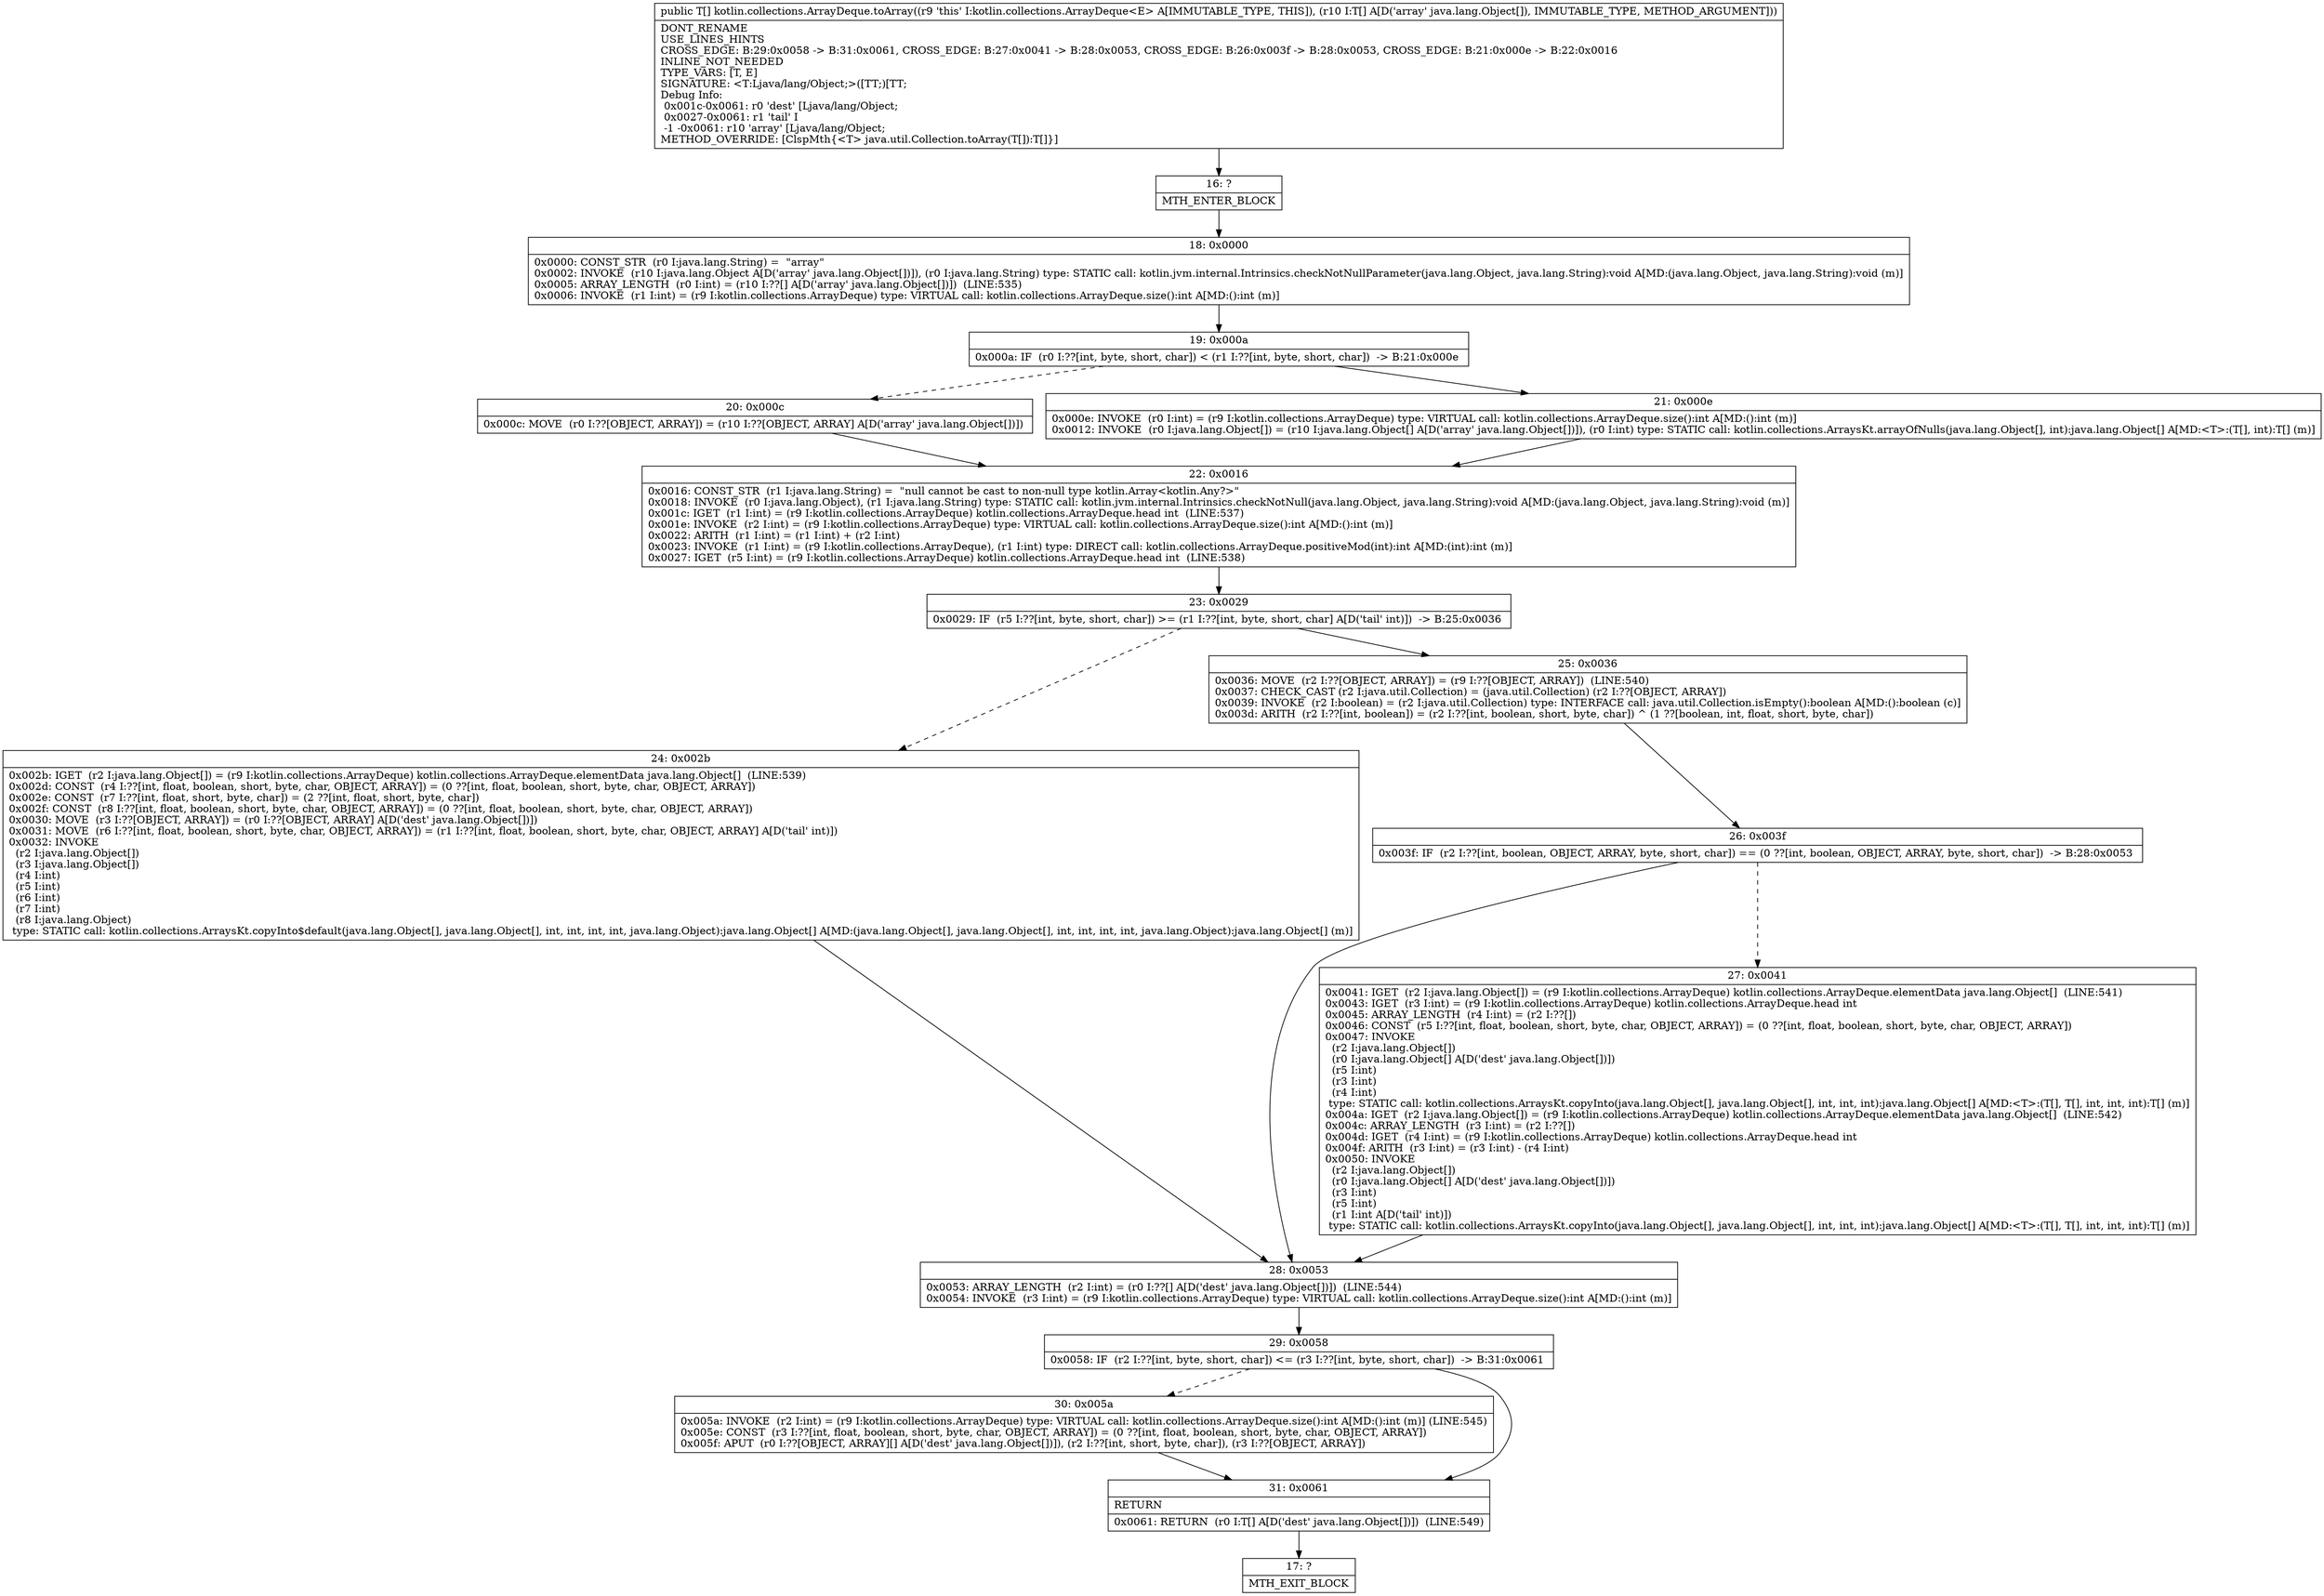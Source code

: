 digraph "CFG forkotlin.collections.ArrayDeque.toArray([Ljava\/lang\/Object;)[Ljava\/lang\/Object;" {
Node_16 [shape=record,label="{16\:\ ?|MTH_ENTER_BLOCK\l}"];
Node_18 [shape=record,label="{18\:\ 0x0000|0x0000: CONST_STR  (r0 I:java.lang.String) =  \"array\" \l0x0002: INVOKE  (r10 I:java.lang.Object A[D('array' java.lang.Object[])]), (r0 I:java.lang.String) type: STATIC call: kotlin.jvm.internal.Intrinsics.checkNotNullParameter(java.lang.Object, java.lang.String):void A[MD:(java.lang.Object, java.lang.String):void (m)]\l0x0005: ARRAY_LENGTH  (r0 I:int) = (r10 I:??[] A[D('array' java.lang.Object[])])  (LINE:535)\l0x0006: INVOKE  (r1 I:int) = (r9 I:kotlin.collections.ArrayDeque) type: VIRTUAL call: kotlin.collections.ArrayDeque.size():int A[MD:():int (m)]\l}"];
Node_19 [shape=record,label="{19\:\ 0x000a|0x000a: IF  (r0 I:??[int, byte, short, char]) \< (r1 I:??[int, byte, short, char])  \-\> B:21:0x000e \l}"];
Node_20 [shape=record,label="{20\:\ 0x000c|0x000c: MOVE  (r0 I:??[OBJECT, ARRAY]) = (r10 I:??[OBJECT, ARRAY] A[D('array' java.lang.Object[])]) \l}"];
Node_22 [shape=record,label="{22\:\ 0x0016|0x0016: CONST_STR  (r1 I:java.lang.String) =  \"null cannot be cast to non\-null type kotlin.Array\<kotlin.Any?\>\" \l0x0018: INVOKE  (r0 I:java.lang.Object), (r1 I:java.lang.String) type: STATIC call: kotlin.jvm.internal.Intrinsics.checkNotNull(java.lang.Object, java.lang.String):void A[MD:(java.lang.Object, java.lang.String):void (m)]\l0x001c: IGET  (r1 I:int) = (r9 I:kotlin.collections.ArrayDeque) kotlin.collections.ArrayDeque.head int  (LINE:537)\l0x001e: INVOKE  (r2 I:int) = (r9 I:kotlin.collections.ArrayDeque) type: VIRTUAL call: kotlin.collections.ArrayDeque.size():int A[MD:():int (m)]\l0x0022: ARITH  (r1 I:int) = (r1 I:int) + (r2 I:int) \l0x0023: INVOKE  (r1 I:int) = (r9 I:kotlin.collections.ArrayDeque), (r1 I:int) type: DIRECT call: kotlin.collections.ArrayDeque.positiveMod(int):int A[MD:(int):int (m)]\l0x0027: IGET  (r5 I:int) = (r9 I:kotlin.collections.ArrayDeque) kotlin.collections.ArrayDeque.head int  (LINE:538)\l}"];
Node_23 [shape=record,label="{23\:\ 0x0029|0x0029: IF  (r5 I:??[int, byte, short, char]) \>= (r1 I:??[int, byte, short, char] A[D('tail' int)])  \-\> B:25:0x0036 \l}"];
Node_24 [shape=record,label="{24\:\ 0x002b|0x002b: IGET  (r2 I:java.lang.Object[]) = (r9 I:kotlin.collections.ArrayDeque) kotlin.collections.ArrayDeque.elementData java.lang.Object[]  (LINE:539)\l0x002d: CONST  (r4 I:??[int, float, boolean, short, byte, char, OBJECT, ARRAY]) = (0 ??[int, float, boolean, short, byte, char, OBJECT, ARRAY]) \l0x002e: CONST  (r7 I:??[int, float, short, byte, char]) = (2 ??[int, float, short, byte, char]) \l0x002f: CONST  (r8 I:??[int, float, boolean, short, byte, char, OBJECT, ARRAY]) = (0 ??[int, float, boolean, short, byte, char, OBJECT, ARRAY]) \l0x0030: MOVE  (r3 I:??[OBJECT, ARRAY]) = (r0 I:??[OBJECT, ARRAY] A[D('dest' java.lang.Object[])]) \l0x0031: MOVE  (r6 I:??[int, float, boolean, short, byte, char, OBJECT, ARRAY]) = (r1 I:??[int, float, boolean, short, byte, char, OBJECT, ARRAY] A[D('tail' int)]) \l0x0032: INVOKE  \l  (r2 I:java.lang.Object[])\l  (r3 I:java.lang.Object[])\l  (r4 I:int)\l  (r5 I:int)\l  (r6 I:int)\l  (r7 I:int)\l  (r8 I:java.lang.Object)\l type: STATIC call: kotlin.collections.ArraysKt.copyInto$default(java.lang.Object[], java.lang.Object[], int, int, int, int, java.lang.Object):java.lang.Object[] A[MD:(java.lang.Object[], java.lang.Object[], int, int, int, int, java.lang.Object):java.lang.Object[] (m)]\l}"];
Node_28 [shape=record,label="{28\:\ 0x0053|0x0053: ARRAY_LENGTH  (r2 I:int) = (r0 I:??[] A[D('dest' java.lang.Object[])])  (LINE:544)\l0x0054: INVOKE  (r3 I:int) = (r9 I:kotlin.collections.ArrayDeque) type: VIRTUAL call: kotlin.collections.ArrayDeque.size():int A[MD:():int (m)]\l}"];
Node_29 [shape=record,label="{29\:\ 0x0058|0x0058: IF  (r2 I:??[int, byte, short, char]) \<= (r3 I:??[int, byte, short, char])  \-\> B:31:0x0061 \l}"];
Node_30 [shape=record,label="{30\:\ 0x005a|0x005a: INVOKE  (r2 I:int) = (r9 I:kotlin.collections.ArrayDeque) type: VIRTUAL call: kotlin.collections.ArrayDeque.size():int A[MD:():int (m)] (LINE:545)\l0x005e: CONST  (r3 I:??[int, float, boolean, short, byte, char, OBJECT, ARRAY]) = (0 ??[int, float, boolean, short, byte, char, OBJECT, ARRAY]) \l0x005f: APUT  (r0 I:??[OBJECT, ARRAY][] A[D('dest' java.lang.Object[])]), (r2 I:??[int, short, byte, char]), (r3 I:??[OBJECT, ARRAY]) \l}"];
Node_31 [shape=record,label="{31\:\ 0x0061|RETURN\l|0x0061: RETURN  (r0 I:T[] A[D('dest' java.lang.Object[])])  (LINE:549)\l}"];
Node_17 [shape=record,label="{17\:\ ?|MTH_EXIT_BLOCK\l}"];
Node_25 [shape=record,label="{25\:\ 0x0036|0x0036: MOVE  (r2 I:??[OBJECT, ARRAY]) = (r9 I:??[OBJECT, ARRAY])  (LINE:540)\l0x0037: CHECK_CAST (r2 I:java.util.Collection) = (java.util.Collection) (r2 I:??[OBJECT, ARRAY]) \l0x0039: INVOKE  (r2 I:boolean) = (r2 I:java.util.Collection) type: INTERFACE call: java.util.Collection.isEmpty():boolean A[MD:():boolean (c)]\l0x003d: ARITH  (r2 I:??[int, boolean]) = (r2 I:??[int, boolean, short, byte, char]) ^ (1 ??[boolean, int, float, short, byte, char]) \l}"];
Node_26 [shape=record,label="{26\:\ 0x003f|0x003f: IF  (r2 I:??[int, boolean, OBJECT, ARRAY, byte, short, char]) == (0 ??[int, boolean, OBJECT, ARRAY, byte, short, char])  \-\> B:28:0x0053 \l}"];
Node_27 [shape=record,label="{27\:\ 0x0041|0x0041: IGET  (r2 I:java.lang.Object[]) = (r9 I:kotlin.collections.ArrayDeque) kotlin.collections.ArrayDeque.elementData java.lang.Object[]  (LINE:541)\l0x0043: IGET  (r3 I:int) = (r9 I:kotlin.collections.ArrayDeque) kotlin.collections.ArrayDeque.head int \l0x0045: ARRAY_LENGTH  (r4 I:int) = (r2 I:??[]) \l0x0046: CONST  (r5 I:??[int, float, boolean, short, byte, char, OBJECT, ARRAY]) = (0 ??[int, float, boolean, short, byte, char, OBJECT, ARRAY]) \l0x0047: INVOKE  \l  (r2 I:java.lang.Object[])\l  (r0 I:java.lang.Object[] A[D('dest' java.lang.Object[])])\l  (r5 I:int)\l  (r3 I:int)\l  (r4 I:int)\l type: STATIC call: kotlin.collections.ArraysKt.copyInto(java.lang.Object[], java.lang.Object[], int, int, int):java.lang.Object[] A[MD:\<T\>:(T[], T[], int, int, int):T[] (m)]\l0x004a: IGET  (r2 I:java.lang.Object[]) = (r9 I:kotlin.collections.ArrayDeque) kotlin.collections.ArrayDeque.elementData java.lang.Object[]  (LINE:542)\l0x004c: ARRAY_LENGTH  (r3 I:int) = (r2 I:??[]) \l0x004d: IGET  (r4 I:int) = (r9 I:kotlin.collections.ArrayDeque) kotlin.collections.ArrayDeque.head int \l0x004f: ARITH  (r3 I:int) = (r3 I:int) \- (r4 I:int) \l0x0050: INVOKE  \l  (r2 I:java.lang.Object[])\l  (r0 I:java.lang.Object[] A[D('dest' java.lang.Object[])])\l  (r3 I:int)\l  (r5 I:int)\l  (r1 I:int A[D('tail' int)])\l type: STATIC call: kotlin.collections.ArraysKt.copyInto(java.lang.Object[], java.lang.Object[], int, int, int):java.lang.Object[] A[MD:\<T\>:(T[], T[], int, int, int):T[] (m)]\l}"];
Node_21 [shape=record,label="{21\:\ 0x000e|0x000e: INVOKE  (r0 I:int) = (r9 I:kotlin.collections.ArrayDeque) type: VIRTUAL call: kotlin.collections.ArrayDeque.size():int A[MD:():int (m)]\l0x0012: INVOKE  (r0 I:java.lang.Object[]) = (r10 I:java.lang.Object[] A[D('array' java.lang.Object[])]), (r0 I:int) type: STATIC call: kotlin.collections.ArraysKt.arrayOfNulls(java.lang.Object[], int):java.lang.Object[] A[MD:\<T\>:(T[], int):T[] (m)]\l}"];
MethodNode[shape=record,label="{public T[] kotlin.collections.ArrayDeque.toArray((r9 'this' I:kotlin.collections.ArrayDeque\<E\> A[IMMUTABLE_TYPE, THIS]), (r10 I:T[] A[D('array' java.lang.Object[]), IMMUTABLE_TYPE, METHOD_ARGUMENT]))  | DONT_RENAME\lUSE_LINES_HINTS\lCROSS_EDGE: B:29:0x0058 \-\> B:31:0x0061, CROSS_EDGE: B:27:0x0041 \-\> B:28:0x0053, CROSS_EDGE: B:26:0x003f \-\> B:28:0x0053, CROSS_EDGE: B:21:0x000e \-\> B:22:0x0016\lINLINE_NOT_NEEDED\lTYPE_VARS: [T, E]\lSIGNATURE: \<T:Ljava\/lang\/Object;\>([TT;)[TT;\lDebug Info:\l  0x001c\-0x0061: r0 'dest' [Ljava\/lang\/Object;\l  0x0027\-0x0061: r1 'tail' I\l  \-1 \-0x0061: r10 'array' [Ljava\/lang\/Object;\lMETHOD_OVERRIDE: [ClspMth\{\<T\> java.util.Collection.toArray(T[]):T[]\}]\l}"];
MethodNode -> Node_16;Node_16 -> Node_18;
Node_18 -> Node_19;
Node_19 -> Node_20[style=dashed];
Node_19 -> Node_21;
Node_20 -> Node_22;
Node_22 -> Node_23;
Node_23 -> Node_24[style=dashed];
Node_23 -> Node_25;
Node_24 -> Node_28;
Node_28 -> Node_29;
Node_29 -> Node_30[style=dashed];
Node_29 -> Node_31;
Node_30 -> Node_31;
Node_31 -> Node_17;
Node_25 -> Node_26;
Node_26 -> Node_27[style=dashed];
Node_26 -> Node_28;
Node_27 -> Node_28;
Node_21 -> Node_22;
}

